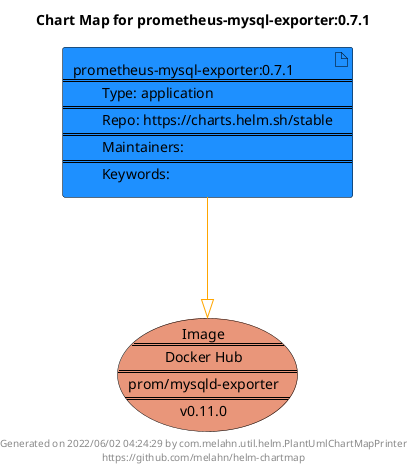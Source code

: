 @startuml
skinparam linetype ortho
skinparam backgroundColor white
skinparam usecaseBorderColor black
skinparam usecaseArrowColor LightSlateGray
skinparam artifactBorderColor black
skinparam artifactArrowColor LightSlateGray

title Chart Map for prometheus-mysql-exporter:0.7.1

'There is one referenced Helm Chart
artifact "prometheus-mysql-exporter:0.7.1\n====\n\tType: application\n====\n\tRepo: https://charts.helm.sh/stable\n====\n\tMaintainers: \n====\n\tKeywords: " as prometheus_mysql_exporter_0_7_1 #DodgerBlue

'There is one referenced Docker Image
usecase "Image\n====\nDocker Hub\n====\nprom/mysqld-exporter\n====\nv0.11.0" as prom_mysqld_exporter_v0_11_0 #DarkSalmon

'Chart Dependencies
prometheus_mysql_exporter_0_7_1--[#orange]-|>prom_mysqld_exporter_v0_11_0

center footer Generated on 2022/06/02 04:24:29 by com.melahn.util.helm.PlantUmlChartMapPrinter\nhttps://github.com/melahn/helm-chartmap
@enduml
